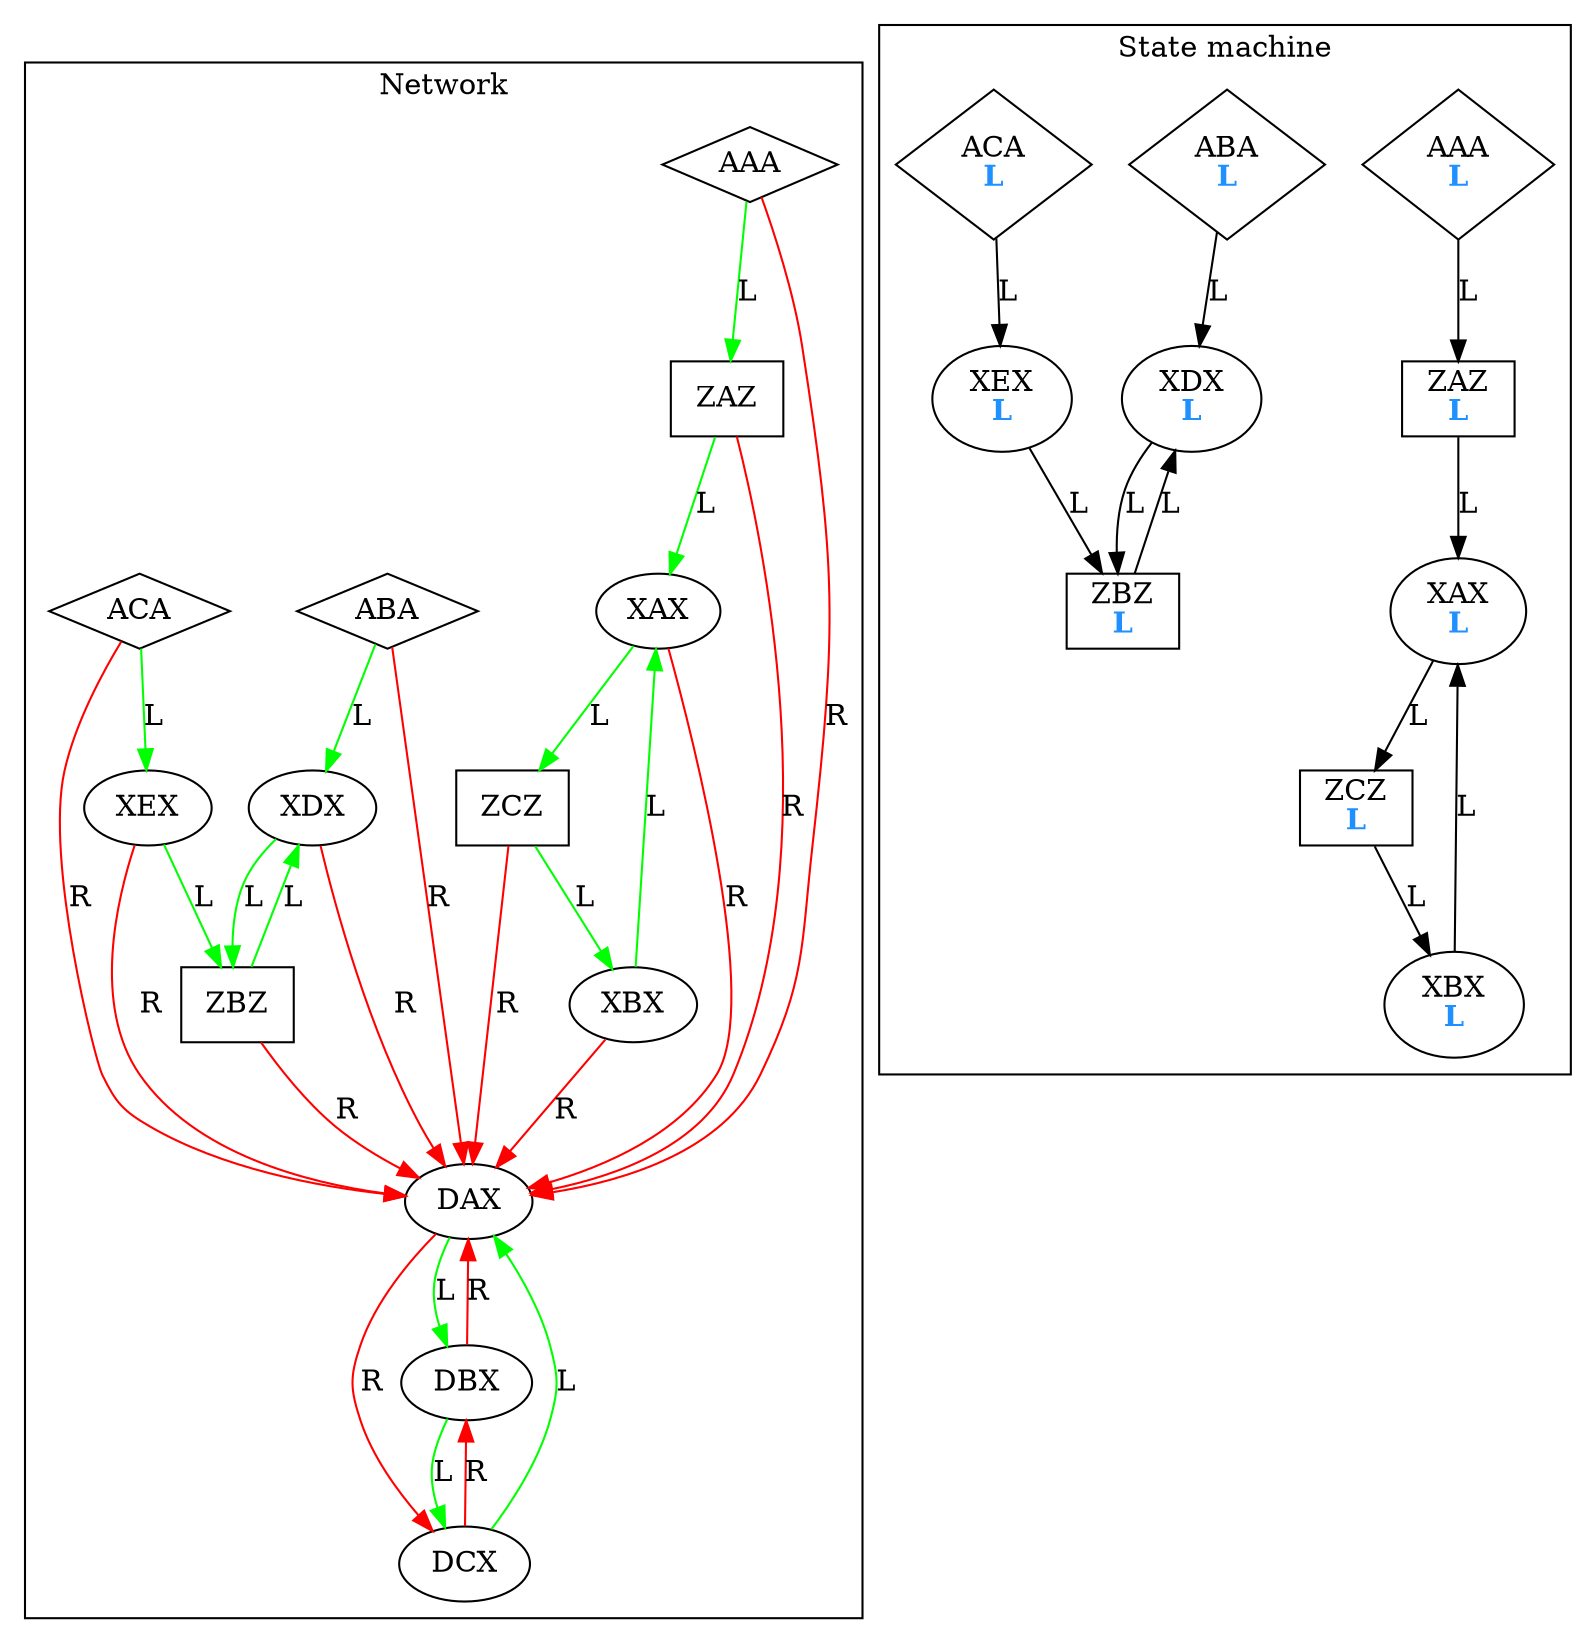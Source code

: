 digraph G {
	subgraph cluster {
	label = "Network"
	color=black
		_AAA [label="AAA",shape=diamond]
		_AAA -> _ZAZ [color=green,label=L]
		_AAA -> _DAX [color=red,label=R]
		_ABA [label="ABA",shape=diamond]
		_ABA -> _XDX [color=green,label=L]
		_ABA -> _DAX [color=red,label=R]
		_ACA [label="ACA",shape=diamond]
		_ACA -> _XEX [color=green,label=L]
		_ACA -> _DAX [color=red,label=R]
		_DAX [label="DAX",shape=ellipse]
		_DAX -> _DBX [color=green,label=L]
		_DAX -> _DCX [color=red,label=R]
		_DBX [label="DBX",shape=ellipse]
		_DBX -> _DCX [color=green,label=L]
		_DBX -> _DAX [color=red,label=R]
		_DCX [label="DCX",shape=ellipse]
		_DCX -> _DAX [color=green,label=L]
		_DCX -> _DBX [color=red,label=R]
		_XAX [label="XAX",shape=ellipse]
		_XAX -> _ZCZ [color=green,label=L]
		_XAX -> _DAX [color=red,label=R]
		_XBX [label="XBX",shape=ellipse]
		_XBX -> _XAX [color=green,label=L]
		_XBX -> _DAX [color=red,label=R]
		_XDX [label="XDX",shape=ellipse]
		_XDX -> _ZBZ [color=green,label=L]
		_XDX -> _DAX [color=red,label=R]
		_XEX [label="XEX",shape=ellipse]
		_XEX -> _ZBZ [color=green,label=L]
		_XEX -> _DAX [color=red,label=R]
		_ZAZ [label="ZAZ",shape=rect]
		_ZAZ -> _XAX [color=green,label=L]
		_ZAZ -> _DAX [color=red,label=R]
		_ZBZ [label="ZBZ",shape=rect]
		_ZBZ -> _XDX [color=green,label=L]
		_ZBZ -> _DAX [color=red,label=R]
		_ZCZ [label="ZCZ",shape=rect]
		_ZCZ -> _XBX [color=green,label=L]
		_ZCZ -> _DAX [color=red,label=R]
	}

	subgraph cluster_states {
		label = "State machine"
		color = black
		_walk_AAA_0 [shape=diamond,label=<AAA<br/><font color="dodgerblue"><b>L</b></font>>]
		_walk_AAA_0 -> _walk_ZAZ_0 [label=L]
		_walk_ZAZ_0 [shape=rect,label=<ZAZ<br/><font color="dodgerblue"><b>L</b></font>>]
		_walk_ZAZ_0 -> _walk_XAX_0 [label=L]
		_walk_XAX_0 [shape=ellipse,label=<XAX<br/><font color="dodgerblue"><b>L</b></font>>]
		_walk_XAX_0 -> _walk_ZCZ_0 [label=L]
		_walk_ZCZ_0 [shape=rect,label=<ZCZ<br/><font color="dodgerblue"><b>L</b></font>>]
		_walk_ZCZ_0 -> _walk_XBX_0 [label=L]
		_walk_XBX_0 [shape=ellipse,label=<XBX<br/><font color="dodgerblue"><b>L</b></font>>]
		_walk_XBX_0 -> _walk_XAX_0 [label=L]
		_walk_ABA_0 [shape=diamond,label=<ABA<br/><font color="dodgerblue"><b>L</b></font>>]
		_walk_ABA_0 -> _walk_XDX_0 [label=L]
		_walk_XDX_0 [shape=ellipse,label=<XDX<br/><font color="dodgerblue"><b>L</b></font>>]
		_walk_XDX_0 -> _walk_ZBZ_0 [label=L]
		_walk_ZBZ_0 [shape=rect,label=<ZBZ<br/><font color="dodgerblue"><b>L</b></font>>]
		_walk_ZBZ_0 -> _walk_XDX_0 [label=L]
		_walk_ACA_0 [shape=diamond,label=<ACA<br/><font color="dodgerblue"><b>L</b></font>>]
		_walk_ACA_0 -> _walk_XEX_0 [label=L]
		_walk_XEX_0 [shape=ellipse,label=<XEX<br/><font color="dodgerblue"><b>L</b></font>>]
		_walk_XEX_0 -> _walk_ZBZ_0 [label=L]
	}
}
